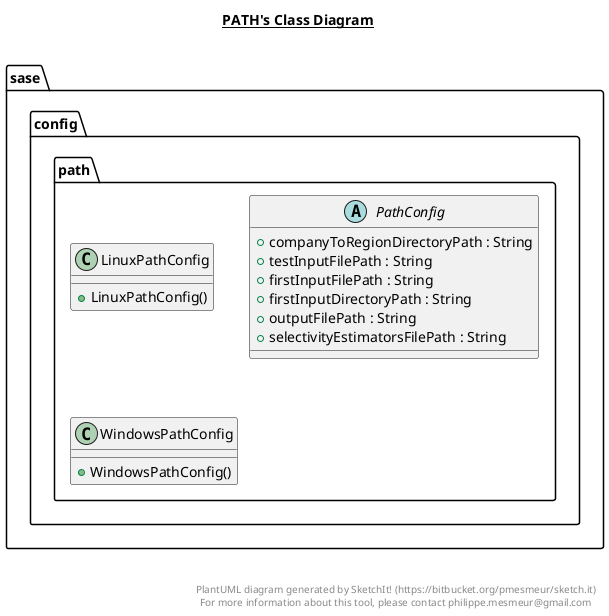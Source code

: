 @startuml

title __PATH's Class Diagram__\n

  package sase.config {
    package sase.config.path {
      class LinuxPathConfig {
          + LinuxPathConfig()
      }
    }
  }
  

  package sase.config {
    package sase.config.path {
      abstract class PathConfig {
          + companyToRegionDirectoryPath : String
          + testInputFilePath : String
          + firstInputFilePath : String
          + firstInputDirectoryPath : String
          + outputFilePath : String
          + selectivityEstimatorsFilePath : String
      }
    }
  }
  

  package sase.config {
    package sase.config.path {
      class WindowsPathConfig {
          + WindowsPathConfig()
      }
    }
  }
  



right footer


PlantUML diagram generated by SketchIt! (https://bitbucket.org/pmesmeur/sketch.it)
For more information about this tool, please contact philippe.mesmeur@gmail.com
endfooter

@enduml
